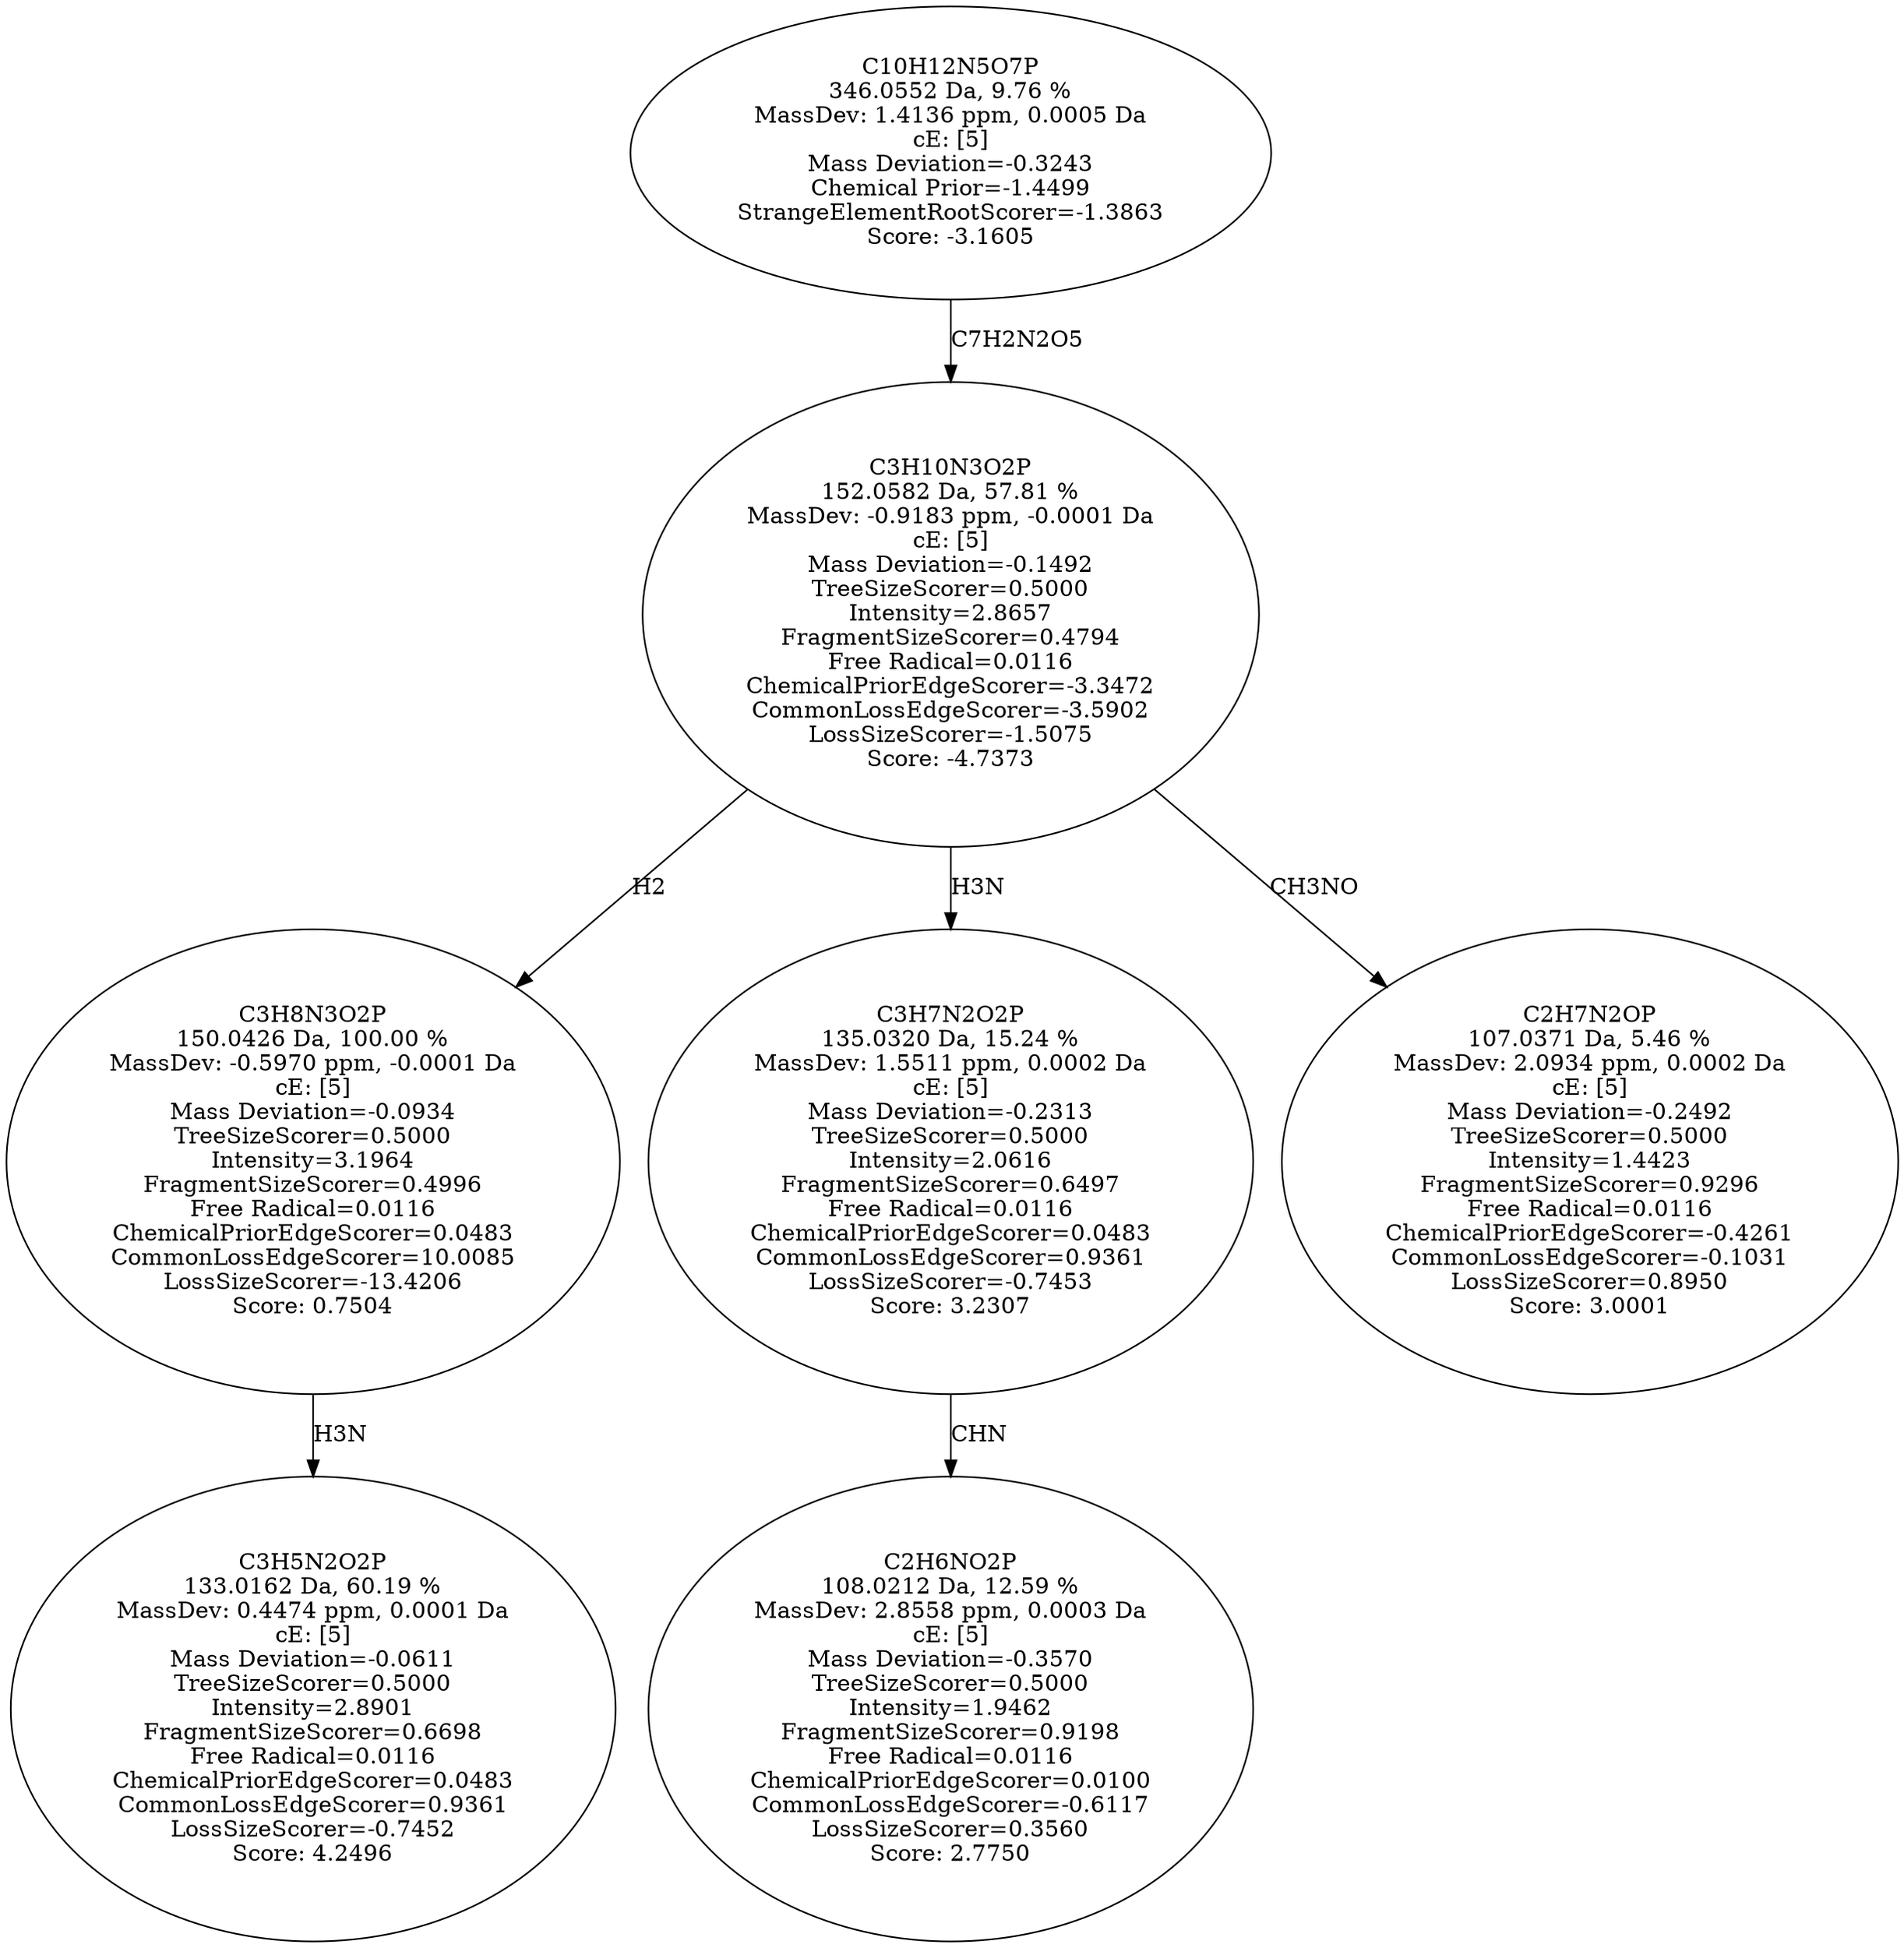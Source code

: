 strict digraph {
v1 [label="C3H5N2O2P\n133.0162 Da, 60.19 %\nMassDev: 0.4474 ppm, 0.0001 Da\ncE: [5]\nMass Deviation=-0.0611\nTreeSizeScorer=0.5000\nIntensity=2.8901\nFragmentSizeScorer=0.6698\nFree Radical=0.0116\nChemicalPriorEdgeScorer=0.0483\nCommonLossEdgeScorer=0.9361\nLossSizeScorer=-0.7452\nScore: 4.2496"];
v2 [label="C3H8N3O2P\n150.0426 Da, 100.00 %\nMassDev: -0.5970 ppm, -0.0001 Da\ncE: [5]\nMass Deviation=-0.0934\nTreeSizeScorer=0.5000\nIntensity=3.1964\nFragmentSizeScorer=0.4996\nFree Radical=0.0116\nChemicalPriorEdgeScorer=0.0483\nCommonLossEdgeScorer=10.0085\nLossSizeScorer=-13.4206\nScore: 0.7504"];
v3 [label="C2H6NO2P\n108.0212 Da, 12.59 %\nMassDev: 2.8558 ppm, 0.0003 Da\ncE: [5]\nMass Deviation=-0.3570\nTreeSizeScorer=0.5000\nIntensity=1.9462\nFragmentSizeScorer=0.9198\nFree Radical=0.0116\nChemicalPriorEdgeScorer=0.0100\nCommonLossEdgeScorer=-0.6117\nLossSizeScorer=0.3560\nScore: 2.7750"];
v4 [label="C3H7N2O2P\n135.0320 Da, 15.24 %\nMassDev: 1.5511 ppm, 0.0002 Da\ncE: [5]\nMass Deviation=-0.2313\nTreeSizeScorer=0.5000\nIntensity=2.0616\nFragmentSizeScorer=0.6497\nFree Radical=0.0116\nChemicalPriorEdgeScorer=0.0483\nCommonLossEdgeScorer=0.9361\nLossSizeScorer=-0.7453\nScore: 3.2307"];
v5 [label="C2H7N2OP\n107.0371 Da, 5.46 %\nMassDev: 2.0934 ppm, 0.0002 Da\ncE: [5]\nMass Deviation=-0.2492\nTreeSizeScorer=0.5000\nIntensity=1.4423\nFragmentSizeScorer=0.9296\nFree Radical=0.0116\nChemicalPriorEdgeScorer=-0.4261\nCommonLossEdgeScorer=-0.1031\nLossSizeScorer=0.8950\nScore: 3.0001"];
v6 [label="C3H10N3O2P\n152.0582 Da, 57.81 %\nMassDev: -0.9183 ppm, -0.0001 Da\ncE: [5]\nMass Deviation=-0.1492\nTreeSizeScorer=0.5000\nIntensity=2.8657\nFragmentSizeScorer=0.4794\nFree Radical=0.0116\nChemicalPriorEdgeScorer=-3.3472\nCommonLossEdgeScorer=-3.5902\nLossSizeScorer=-1.5075\nScore: -4.7373"];
v7 [label="C10H12N5O7P\n346.0552 Da, 9.76 %\nMassDev: 1.4136 ppm, 0.0005 Da\ncE: [5]\nMass Deviation=-0.3243\nChemical Prior=-1.4499\nStrangeElementRootScorer=-1.3863\nScore: -3.1605"];
v2 -> v1 [label="H3N"];
v6 -> v2 [label="H2"];
v4 -> v3 [label="CHN"];
v6 -> v4 [label="H3N"];
v6 -> v5 [label="CH3NO"];
v7 -> v6 [label="C7H2N2O5"];
}